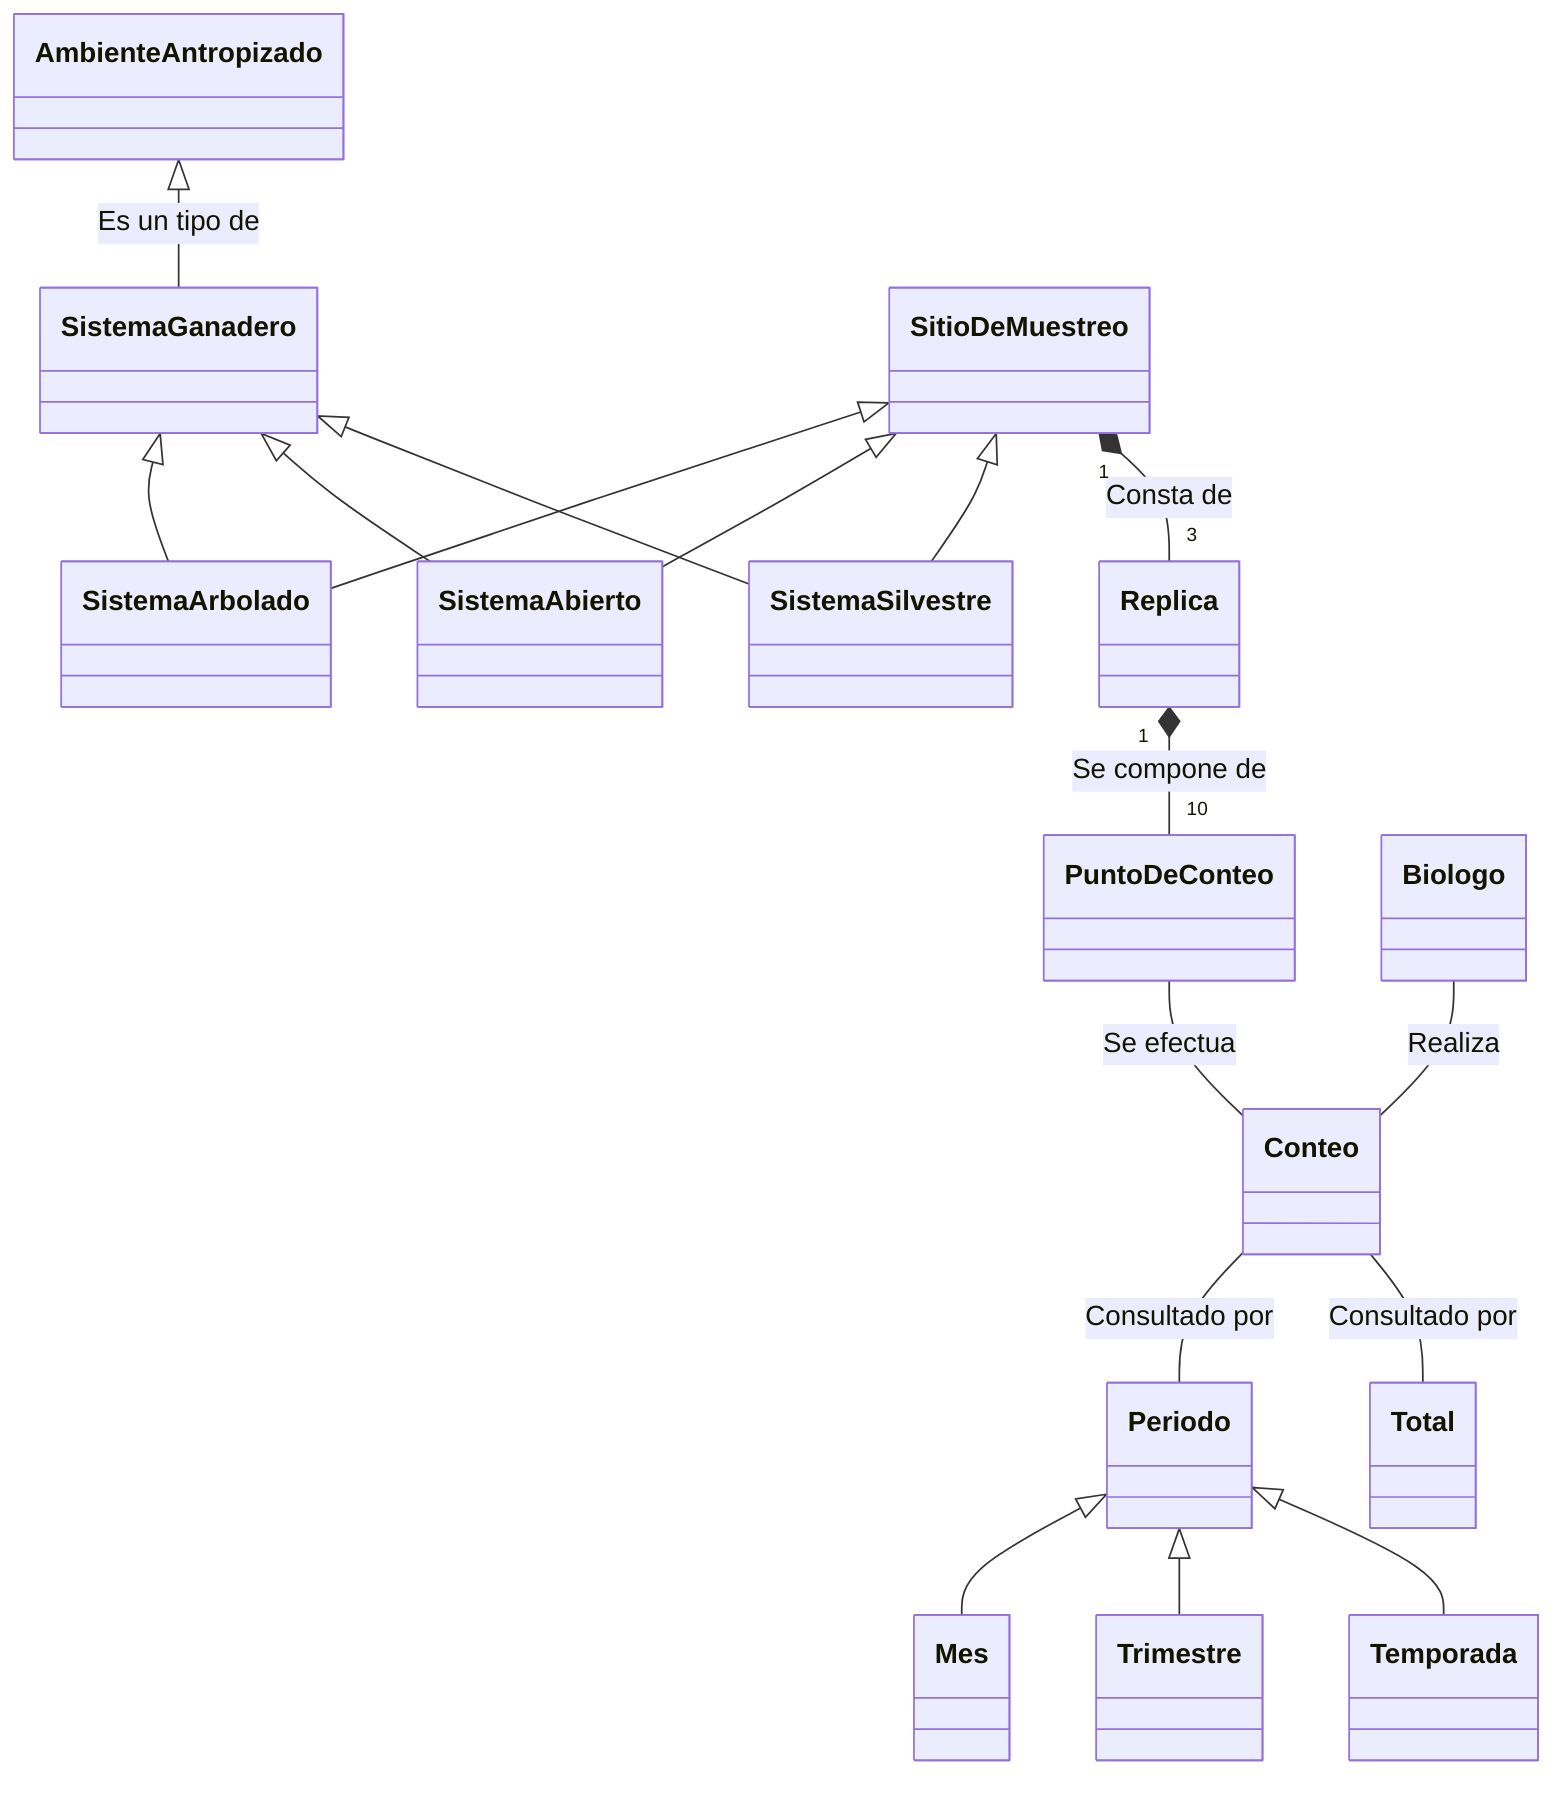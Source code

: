 %% Este modelo del dominio no fue utilizado para la versión final del sistema.

classDiagram
    AmbienteAntropizado <|-- SistemaGanadero : Es un tipo de
    SitioDeMuestreo <|-- SistemaArbolado 
    SitioDeMuestreo <|-- SistemaAbierto
    SitioDeMuestreo <|-- SistemaSilvestre
    SistemaGanadero <|-- SistemaArbolado
    SistemaGanadero <|-- SistemaAbierto
    SistemaGanadero <|-- SistemaSilvestre
    SitioDeMuestreo "1" *-- "3" Replica : Consta de
    Replica "1" *-- "10" PuntoDeConteo : Se compone de
    PuntoDeConteo -- Conteo : Se efectua
    Biologo -- Conteo : Realiza
    Conteo -- Periodo : Consultado por
    Periodo <|-- Mes
    Periodo <|-- Trimestre
    Periodo <|-- Temporada
    Conteo -- Total : Consultado por